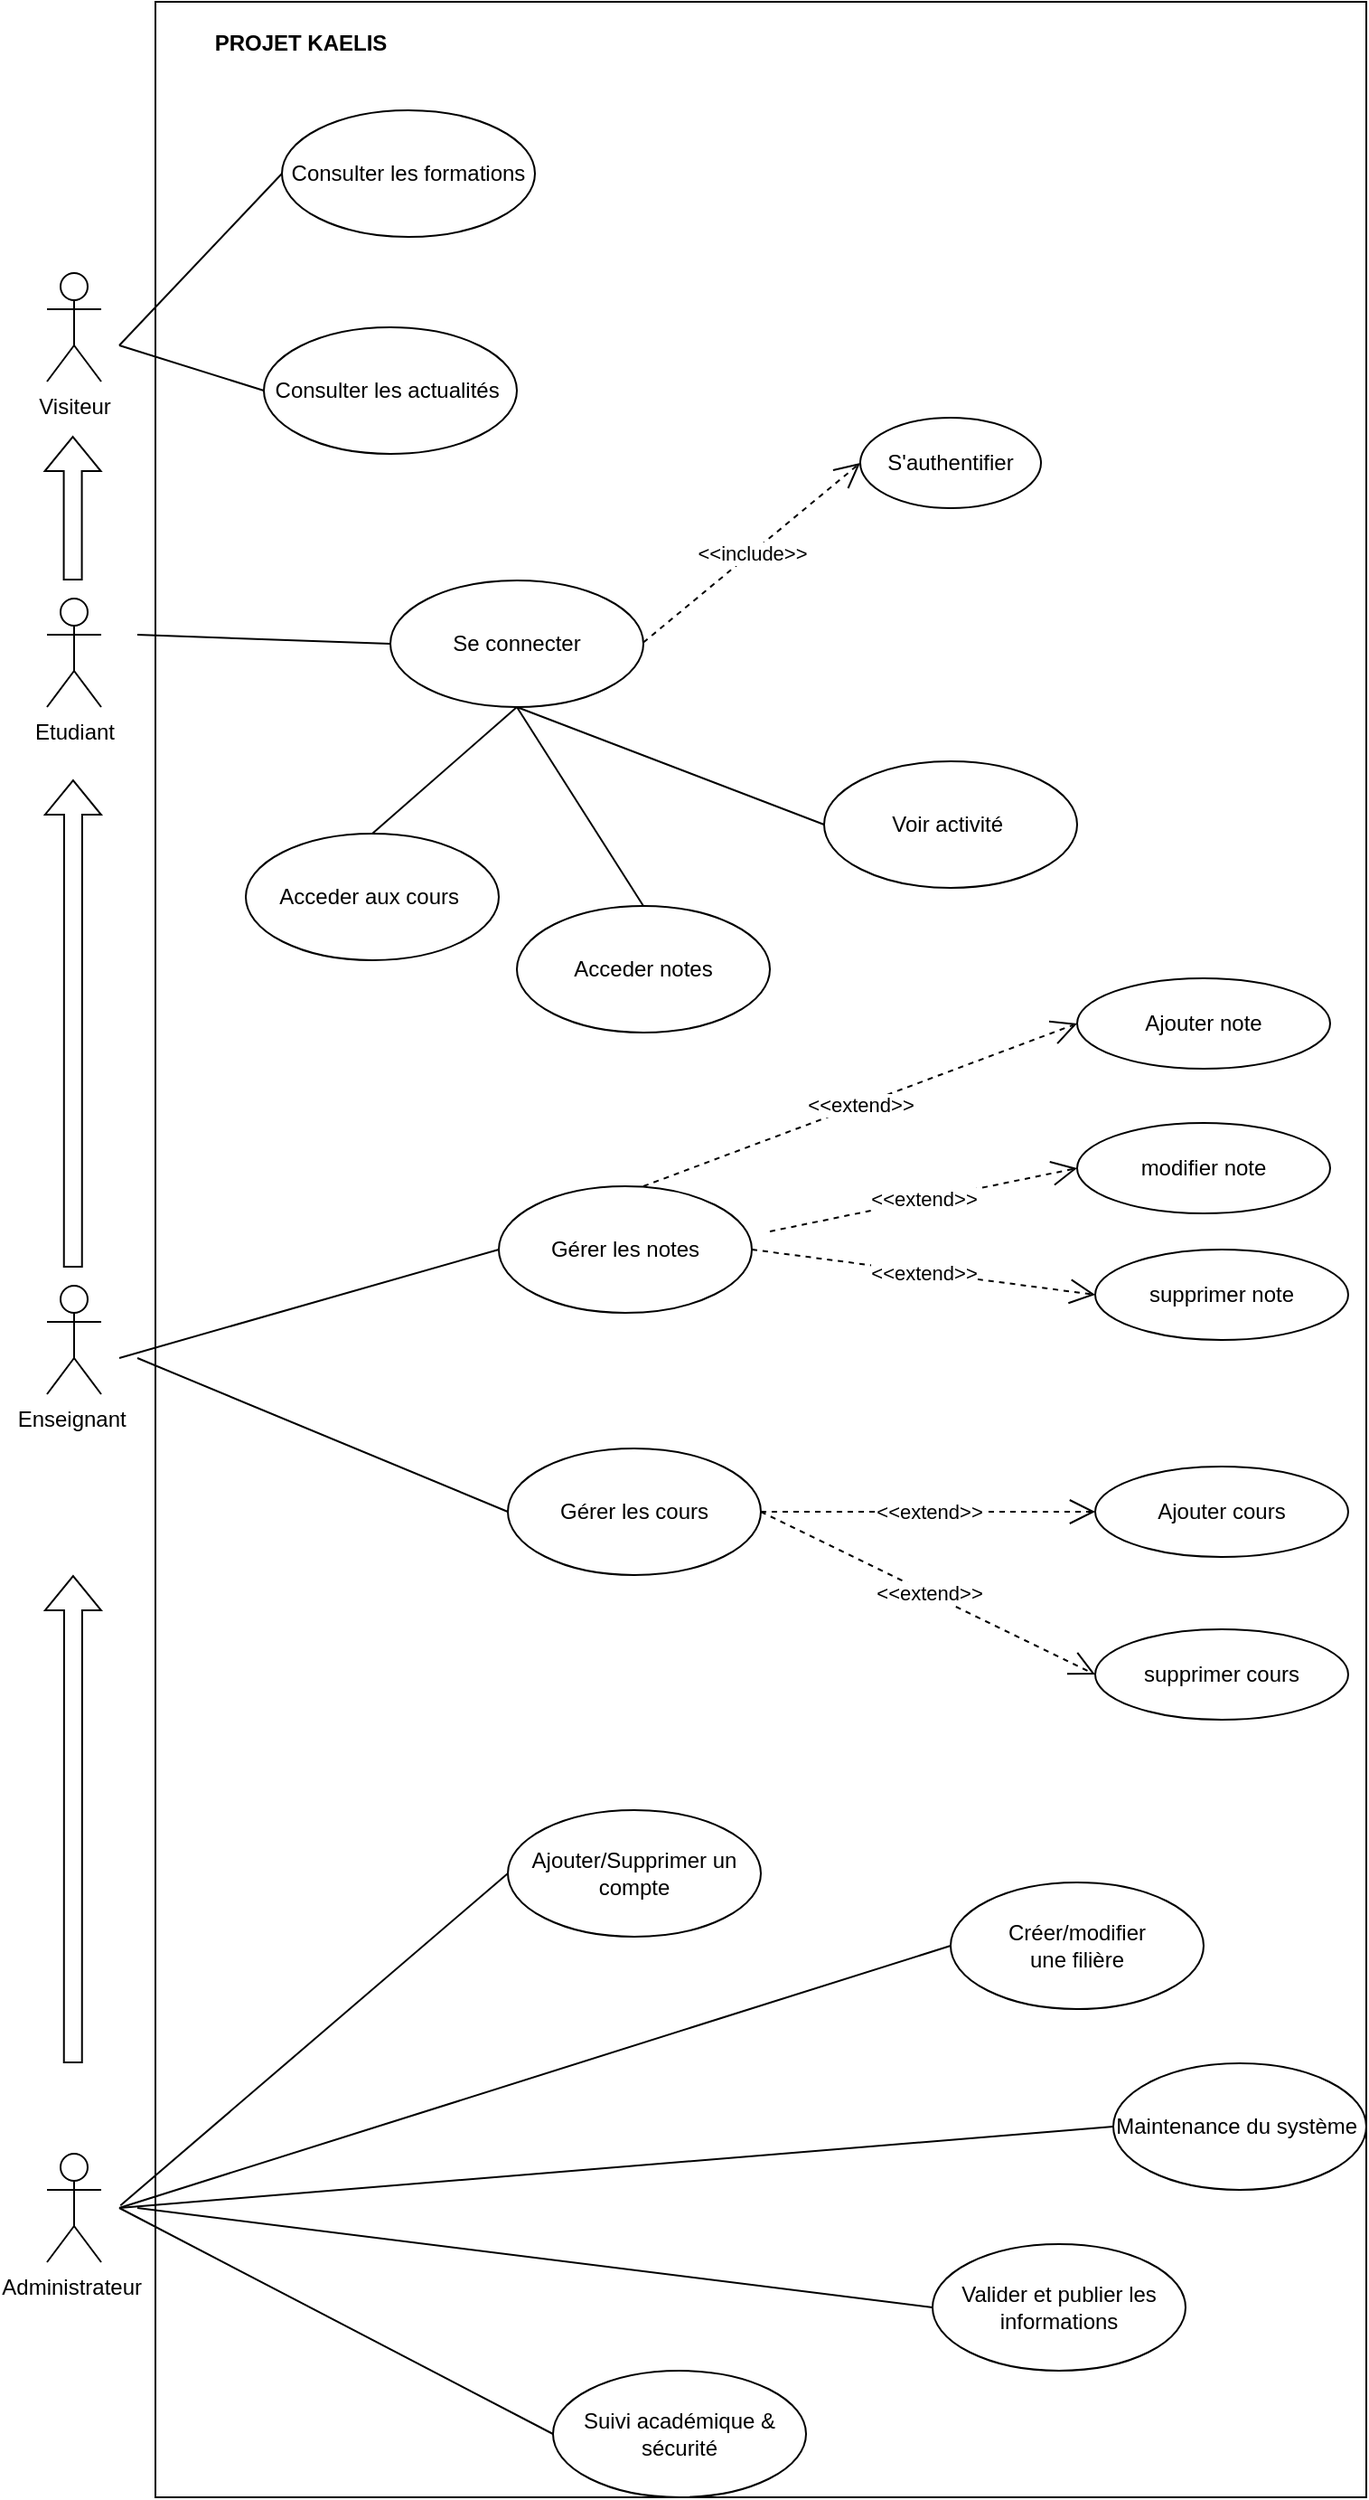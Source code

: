 <mxfile version="28.2.5">
  <diagram name="Page-1" id="AqJMhy7XPEpWRPVMSrUd">
    <mxGraphModel dx="1003" dy="698" grid="1" gridSize="10" guides="1" tooltips="1" connect="1" arrows="1" fold="1" page="1" pageScale="1" pageWidth="850" pageHeight="1400" math="0" shadow="0">
      <root>
        <mxCell id="0" />
        <mxCell id="1" parent="0" />
        <mxCell id="xm2wVjFEznXlM4OiLxzm-1" value="Visiteur" style="shape=umlActor;verticalLabelPosition=bottom;verticalAlign=top;html=1;outlineConnect=0;" vertex="1" parent="1">
          <mxGeometry x="100" y="160" width="30" height="60" as="geometry" />
        </mxCell>
        <mxCell id="xm2wVjFEznXlM4OiLxzm-6" value="Consulter les formations" style="ellipse;whiteSpace=wrap;html=1;" vertex="1" parent="1">
          <mxGeometry x="230" y="70" width="140" height="70" as="geometry" />
        </mxCell>
        <mxCell id="xm2wVjFEznXlM4OiLxzm-7" value="Consulter les actualités&amp;nbsp;" style="ellipse;whiteSpace=wrap;html=1;" vertex="1" parent="1">
          <mxGeometry x="220" y="190" width="140" height="70" as="geometry" />
        </mxCell>
        <mxCell id="xm2wVjFEznXlM4OiLxzm-9" value="" style="endArrow=none;html=1;rounded=0;entryX=0;entryY=0.5;entryDx=0;entryDy=0;" edge="1" parent="1" target="xm2wVjFEznXlM4OiLxzm-6">
          <mxGeometry width="50" height="50" relative="1" as="geometry">
            <mxPoint x="140" y="200" as="sourcePoint" />
            <mxPoint x="190" y="150" as="targetPoint" />
          </mxGeometry>
        </mxCell>
        <mxCell id="xm2wVjFEznXlM4OiLxzm-10" value="" style="endArrow=none;html=1;rounded=0;entryX=0;entryY=0.5;entryDx=0;entryDy=0;" edge="1" parent="1" target="xm2wVjFEznXlM4OiLxzm-7">
          <mxGeometry width="50" height="50" relative="1" as="geometry">
            <mxPoint x="140" y="200" as="sourcePoint" />
            <mxPoint x="180" y="240" as="targetPoint" />
          </mxGeometry>
        </mxCell>
        <mxCell id="xm2wVjFEznXlM4OiLxzm-11" value="Etudiant" style="shape=umlActor;verticalLabelPosition=bottom;verticalAlign=top;html=1;outlineConnect=0;" vertex="1" parent="1">
          <mxGeometry x="100" y="340" width="30" height="60" as="geometry" />
        </mxCell>
        <mxCell id="xm2wVjFEznXlM4OiLxzm-12" value="S&#39;authentifier" style="ellipse;whiteSpace=wrap;html=1;" vertex="1" parent="1">
          <mxGeometry x="550" y="240" width="100" height="50" as="geometry" />
        </mxCell>
        <mxCell id="xm2wVjFEznXlM4OiLxzm-13" value="Acceder aux cours&amp;nbsp;" style="ellipse;whiteSpace=wrap;html=1;" vertex="1" parent="1">
          <mxGeometry x="210" y="470" width="140" height="70" as="geometry" />
        </mxCell>
        <mxCell id="xm2wVjFEznXlM4OiLxzm-14" value="Acceder notes" style="ellipse;whiteSpace=wrap;html=1;" vertex="1" parent="1">
          <mxGeometry x="360" y="510" width="140" height="70" as="geometry" />
        </mxCell>
        <mxCell id="xm2wVjFEznXlM4OiLxzm-16" value="Voir activité&amp;nbsp;" style="ellipse;whiteSpace=wrap;html=1;" vertex="1" parent="1">
          <mxGeometry x="530" y="430" width="140" height="70" as="geometry" />
        </mxCell>
        <mxCell id="xm2wVjFEznXlM4OiLxzm-17" value="Se connecter" style="ellipse;whiteSpace=wrap;html=1;" vertex="1" parent="1">
          <mxGeometry x="290" y="330" width="140" height="70" as="geometry" />
        </mxCell>
        <mxCell id="xm2wVjFEznXlM4OiLxzm-21" value="&amp;lt;&amp;lt;include&amp;gt;&amp;gt;" style="endArrow=open;endSize=12;dashed=1;html=1;rounded=0;entryX=0;entryY=0.5;entryDx=0;entryDy=0;" edge="1" parent="1" target="xm2wVjFEznXlM4OiLxzm-12">
          <mxGeometry width="160" relative="1" as="geometry">
            <mxPoint x="430" y="364.29" as="sourcePoint" />
            <mxPoint x="590" y="364.29" as="targetPoint" />
          </mxGeometry>
        </mxCell>
        <mxCell id="xm2wVjFEznXlM4OiLxzm-22" value="" style="endArrow=none;html=1;rounded=0;exitX=0.5;exitY=0;exitDx=0;exitDy=0;" edge="1" parent="1" source="xm2wVjFEznXlM4OiLxzm-13">
          <mxGeometry width="50" height="50" relative="1" as="geometry">
            <mxPoint x="310" y="450" as="sourcePoint" />
            <mxPoint x="360" y="400" as="targetPoint" />
          </mxGeometry>
        </mxCell>
        <mxCell id="xm2wVjFEznXlM4OiLxzm-23" value="" style="endArrow=none;html=1;rounded=0;exitX=0.5;exitY=0;exitDx=0;exitDy=0;" edge="1" parent="1" source="xm2wVjFEznXlM4OiLxzm-14">
          <mxGeometry width="50" height="50" relative="1" as="geometry">
            <mxPoint x="180" y="530" as="sourcePoint" />
            <mxPoint x="360" y="400" as="targetPoint" />
          </mxGeometry>
        </mxCell>
        <mxCell id="xm2wVjFEznXlM4OiLxzm-24" value="" style="endArrow=none;html=1;rounded=0;entryX=0.5;entryY=1;entryDx=0;entryDy=0;exitX=0;exitY=0.5;exitDx=0;exitDy=0;" edge="1" parent="1" source="xm2wVjFEznXlM4OiLxzm-16" target="xm2wVjFEznXlM4OiLxzm-17">
          <mxGeometry width="50" height="50" relative="1" as="geometry">
            <mxPoint x="550" y="520" as="sourcePoint" />
            <mxPoint x="600" y="470" as="targetPoint" />
          </mxGeometry>
        </mxCell>
        <mxCell id="xm2wVjFEznXlM4OiLxzm-25" value="" style="endArrow=none;html=1;rounded=0;entryX=0;entryY=0.5;entryDx=0;entryDy=0;" edge="1" parent="1" target="xm2wVjFEznXlM4OiLxzm-17">
          <mxGeometry width="50" height="50" relative="1" as="geometry">
            <mxPoint x="150" y="360" as="sourcePoint" />
            <mxPoint x="195" y="320" as="targetPoint" />
          </mxGeometry>
        </mxCell>
        <mxCell id="xm2wVjFEznXlM4OiLxzm-26" value="" style="shape=flexArrow;endArrow=classic;html=1;rounded=0;" edge="1" parent="1">
          <mxGeometry width="50" height="50" relative="1" as="geometry">
            <mxPoint x="114.29" y="330" as="sourcePoint" />
            <mxPoint x="114.29" y="250" as="targetPoint" />
          </mxGeometry>
        </mxCell>
        <mxCell id="xm2wVjFEznXlM4OiLxzm-29" value="" style="shape=flexArrow;endArrow=classic;html=1;rounded=0;" edge="1" parent="1">
          <mxGeometry width="50" height="50" relative="1" as="geometry">
            <mxPoint x="114.37" y="1150" as="sourcePoint" />
            <mxPoint x="114.46" y="880" as="targetPoint" />
          </mxGeometry>
        </mxCell>
        <mxCell id="xm2wVjFEznXlM4OiLxzm-30" value="Enseignant&amp;nbsp;" style="shape=umlActor;verticalLabelPosition=bottom;verticalAlign=top;html=1;outlineConnect=0;" vertex="1" parent="1">
          <mxGeometry x="100" y="720" width="30" height="60" as="geometry" />
        </mxCell>
        <mxCell id="xm2wVjFEznXlM4OiLxzm-31" value="Gérer les notes" style="ellipse;whiteSpace=wrap;html=1;" vertex="1" parent="1">
          <mxGeometry x="350" y="665" width="140" height="70" as="geometry" />
        </mxCell>
        <mxCell id="xm2wVjFEznXlM4OiLxzm-32" value="" style="endArrow=none;html=1;rounded=0;entryX=0;entryY=0.5;entryDx=0;entryDy=0;" edge="1" parent="1" target="xm2wVjFEznXlM4OiLxzm-31">
          <mxGeometry width="50" height="50" relative="1" as="geometry">
            <mxPoint x="140" y="760" as="sourcePoint" />
            <mxPoint x="250" y="680" as="targetPoint" />
          </mxGeometry>
        </mxCell>
        <mxCell id="xm2wVjFEznXlM4OiLxzm-33" value="" style="endArrow=none;html=1;rounded=0;entryX=0;entryY=0.5;entryDx=0;entryDy=0;" edge="1" parent="1" target="xm2wVjFEznXlM4OiLxzm-34">
          <mxGeometry width="50" height="50" relative="1" as="geometry">
            <mxPoint x="150" y="760" as="sourcePoint" />
            <mxPoint x="250" y="680" as="targetPoint" />
          </mxGeometry>
        </mxCell>
        <mxCell id="xm2wVjFEznXlM4OiLxzm-34" value="Gérer les cours" style="ellipse;whiteSpace=wrap;html=1;" vertex="1" parent="1">
          <mxGeometry x="355" y="810" width="140" height="70" as="geometry" />
        </mxCell>
        <mxCell id="xm2wVjFEznXlM4OiLxzm-35" value="supprimer note" style="ellipse;whiteSpace=wrap;html=1;" vertex="1" parent="1">
          <mxGeometry x="680" y="700" width="140" height="50" as="geometry" />
        </mxCell>
        <mxCell id="xm2wVjFEznXlM4OiLxzm-36" value="modifier note" style="ellipse;whiteSpace=wrap;html=1;" vertex="1" parent="1">
          <mxGeometry x="670" y="630" width="140" height="50" as="geometry" />
        </mxCell>
        <mxCell id="xm2wVjFEznXlM4OiLxzm-37" value="Ajouter note" style="ellipse;whiteSpace=wrap;html=1;" vertex="1" parent="1">
          <mxGeometry x="670" y="550" width="140" height="50" as="geometry" />
        </mxCell>
        <mxCell id="xm2wVjFEznXlM4OiLxzm-38" value="&amp;lt;&amp;lt;extend&amp;gt;&amp;gt;" style="endArrow=open;endSize=12;dashed=1;html=1;rounded=0;entryX=0;entryY=0.5;entryDx=0;entryDy=0;" edge="1" parent="1" target="xm2wVjFEznXlM4OiLxzm-37">
          <mxGeometry width="160" relative="1" as="geometry">
            <mxPoint x="430" y="665" as="sourcePoint" />
            <mxPoint x="550" y="565.36" as="targetPoint" />
          </mxGeometry>
        </mxCell>
        <mxCell id="xm2wVjFEznXlM4OiLxzm-40" value="&amp;lt;&amp;lt;extend&amp;gt;&amp;gt;" style="endArrow=open;endSize=12;dashed=1;html=1;rounded=0;entryX=0;entryY=0.5;entryDx=0;entryDy=0;" edge="1" parent="1" target="xm2wVjFEznXlM4OiLxzm-36">
          <mxGeometry width="160" relative="1" as="geometry">
            <mxPoint x="500" y="690" as="sourcePoint" />
            <mxPoint x="550" y="650" as="targetPoint" />
          </mxGeometry>
        </mxCell>
        <mxCell id="xm2wVjFEznXlM4OiLxzm-41" value="&amp;lt;&amp;lt;extend&amp;gt;&amp;gt;" style="endArrow=open;endSize=12;dashed=1;html=1;rounded=0;entryX=0;entryY=0.5;entryDx=0;entryDy=0;exitX=1;exitY=0.5;exitDx=0;exitDy=0;" edge="1" parent="1" source="xm2wVjFEznXlM4OiLxzm-31" target="xm2wVjFEznXlM4OiLxzm-35">
          <mxGeometry width="160" relative="1" as="geometry">
            <mxPoint x="510" y="700" as="sourcePoint" />
            <mxPoint x="650" y="675" as="targetPoint" />
          </mxGeometry>
        </mxCell>
        <mxCell id="xm2wVjFEznXlM4OiLxzm-42" value="Ajouter cours" style="ellipse;whiteSpace=wrap;html=1;" vertex="1" parent="1">
          <mxGeometry x="680" y="820" width="140" height="50" as="geometry" />
        </mxCell>
        <mxCell id="xm2wVjFEznXlM4OiLxzm-43" value="supprimer cours" style="ellipse;whiteSpace=wrap;html=1;" vertex="1" parent="1">
          <mxGeometry x="680" y="910" width="140" height="50" as="geometry" />
        </mxCell>
        <mxCell id="xm2wVjFEznXlM4OiLxzm-44" value="&amp;lt;&amp;lt;extend&amp;gt;&amp;gt;" style="endArrow=open;endSize=12;dashed=1;html=1;rounded=0;entryX=0;entryY=0.5;entryDx=0;entryDy=0;exitX=1;exitY=0.5;exitDx=0;exitDy=0;" edge="1" parent="1" target="xm2wVjFEznXlM4OiLxzm-42">
          <mxGeometry width="160" relative="1" as="geometry">
            <mxPoint x="495" y="845" as="sourcePoint" />
            <mxPoint x="685" y="870" as="targetPoint" />
          </mxGeometry>
        </mxCell>
        <mxCell id="xm2wVjFEznXlM4OiLxzm-45" value="&amp;lt;&amp;lt;extend&amp;gt;&amp;gt;" style="endArrow=open;endSize=12;dashed=1;html=1;rounded=0;entryX=0;entryY=0.5;entryDx=0;entryDy=0;exitX=1;exitY=0.5;exitDx=0;exitDy=0;" edge="1" parent="1" target="xm2wVjFEznXlM4OiLxzm-43">
          <mxGeometry width="160" relative="1" as="geometry">
            <mxPoint x="495" y="845" as="sourcePoint" />
            <mxPoint x="685" y="870" as="targetPoint" />
          </mxGeometry>
        </mxCell>
        <mxCell id="xm2wVjFEznXlM4OiLxzm-46" value="Administrateur&amp;nbsp;" style="shape=umlActor;verticalLabelPosition=bottom;verticalAlign=top;html=1;" vertex="1" parent="1">
          <mxGeometry x="100" y="1200" width="30" height="60" as="geometry" />
        </mxCell>
        <mxCell id="xm2wVjFEznXlM4OiLxzm-48" value="" style="shape=flexArrow;endArrow=classic;html=1;rounded=0;" edge="1" parent="1">
          <mxGeometry width="50" height="50" relative="1" as="geometry">
            <mxPoint x="114.37" y="710" as="sourcePoint" />
            <mxPoint x="114.46" y="440" as="targetPoint" />
          </mxGeometry>
        </mxCell>
        <mxCell id="xm2wVjFEznXlM4OiLxzm-50" value="" style="endArrow=none;html=1;rounded=0;entryX=0;entryY=0.5;entryDx=0;entryDy=0;" edge="1" parent="1" target="xm2wVjFEznXlM4OiLxzm-52">
          <mxGeometry width="50" height="50" relative="1" as="geometry">
            <mxPoint x="140.66" y="1228.57" as="sourcePoint" />
            <mxPoint x="350.0" y="1140.003" as="targetPoint" />
          </mxGeometry>
        </mxCell>
        <mxCell id="xm2wVjFEznXlM4OiLxzm-52" value="Ajouter/Supprimer un compte" style="ellipse;whiteSpace=wrap;html=1;" vertex="1" parent="1">
          <mxGeometry x="355" y="1010" width="140" height="70" as="geometry" />
        </mxCell>
        <mxCell id="xm2wVjFEznXlM4OiLxzm-53" value="Créer/modifier&lt;div&gt;&amp;nbsp;une filière&amp;nbsp;&lt;/div&gt;" style="ellipse;whiteSpace=wrap;html=1;" vertex="1" parent="1">
          <mxGeometry x="600" y="1050" width="140" height="70" as="geometry" />
        </mxCell>
        <mxCell id="xm2wVjFEznXlM4OiLxzm-54" value="Valider et publier les informations" style="ellipse;whiteSpace=wrap;html=1;" vertex="1" parent="1">
          <mxGeometry x="590" y="1250" width="140" height="70" as="geometry" />
        </mxCell>
        <mxCell id="xm2wVjFEznXlM4OiLxzm-56" value="Maintenance du système&amp;nbsp;" style="ellipse;whiteSpace=wrap;html=1;" vertex="1" parent="1">
          <mxGeometry x="690" y="1150" width="140" height="70" as="geometry" />
        </mxCell>
        <mxCell id="xm2wVjFEznXlM4OiLxzm-57" value="Suivi académique &amp;amp;&lt;div&gt;sécurité&lt;/div&gt;" style="ellipse;whiteSpace=wrap;html=1;" vertex="1" parent="1">
          <mxGeometry x="380" y="1320" width="140" height="70" as="geometry" />
        </mxCell>
        <mxCell id="xm2wVjFEznXlM4OiLxzm-58" value="" style="endArrow=none;html=1;rounded=0;entryX=0;entryY=0.5;entryDx=0;entryDy=0;" edge="1" parent="1" target="xm2wVjFEznXlM4OiLxzm-53">
          <mxGeometry width="50" height="50" relative="1" as="geometry">
            <mxPoint x="140" y="1230" as="sourcePoint" />
            <mxPoint x="365" y="1055" as="targetPoint" />
          </mxGeometry>
        </mxCell>
        <mxCell id="xm2wVjFEznXlM4OiLxzm-59" value="" style="endArrow=none;html=1;rounded=0;entryX=0;entryY=0.5;entryDx=0;entryDy=0;" edge="1" parent="1" target="xm2wVjFEznXlM4OiLxzm-56">
          <mxGeometry width="50" height="50" relative="1" as="geometry">
            <mxPoint x="140" y="1230" as="sourcePoint" />
            <mxPoint x="630" y="1210" as="targetPoint" />
          </mxGeometry>
        </mxCell>
        <mxCell id="xm2wVjFEznXlM4OiLxzm-60" value="" style="endArrow=none;html=1;rounded=0;entryX=0;entryY=0.5;entryDx=0;entryDy=0;" edge="1" parent="1" target="xm2wVjFEznXlM4OiLxzm-54">
          <mxGeometry width="50" height="50" relative="1" as="geometry">
            <mxPoint x="150" y="1230" as="sourcePoint" />
            <mxPoint x="700" y="1195" as="targetPoint" />
          </mxGeometry>
        </mxCell>
        <mxCell id="xm2wVjFEznXlM4OiLxzm-61" value="" style="endArrow=none;html=1;rounded=0;entryX=0;entryY=0.5;entryDx=0;entryDy=0;" edge="1" parent="1" target="xm2wVjFEznXlM4OiLxzm-57">
          <mxGeometry width="50" height="50" relative="1" as="geometry">
            <mxPoint x="140" y="1230" as="sourcePoint" />
            <mxPoint x="710" y="1205" as="targetPoint" />
          </mxGeometry>
        </mxCell>
        <mxCell id="xm2wVjFEznXlM4OiLxzm-62" value="" style="html=1;whiteSpace=wrap;fillColor=none;" vertex="1" parent="1">
          <mxGeometry x="160" y="10" width="670" height="1380" as="geometry" />
        </mxCell>
        <mxCell id="xm2wVjFEznXlM4OiLxzm-63" value="PROJET KAELIS" style="text;align=center;fontStyle=1;verticalAlign=middle;spacingLeft=3;spacingRight=3;strokeColor=none;rotatable=0;points=[[0,0.5],[1,0.5]];portConstraint=eastwest;html=1;" vertex="1" parent="1">
          <mxGeometry x="200" y="20" width="80" height="26" as="geometry" />
        </mxCell>
      </root>
    </mxGraphModel>
  </diagram>
</mxfile>

